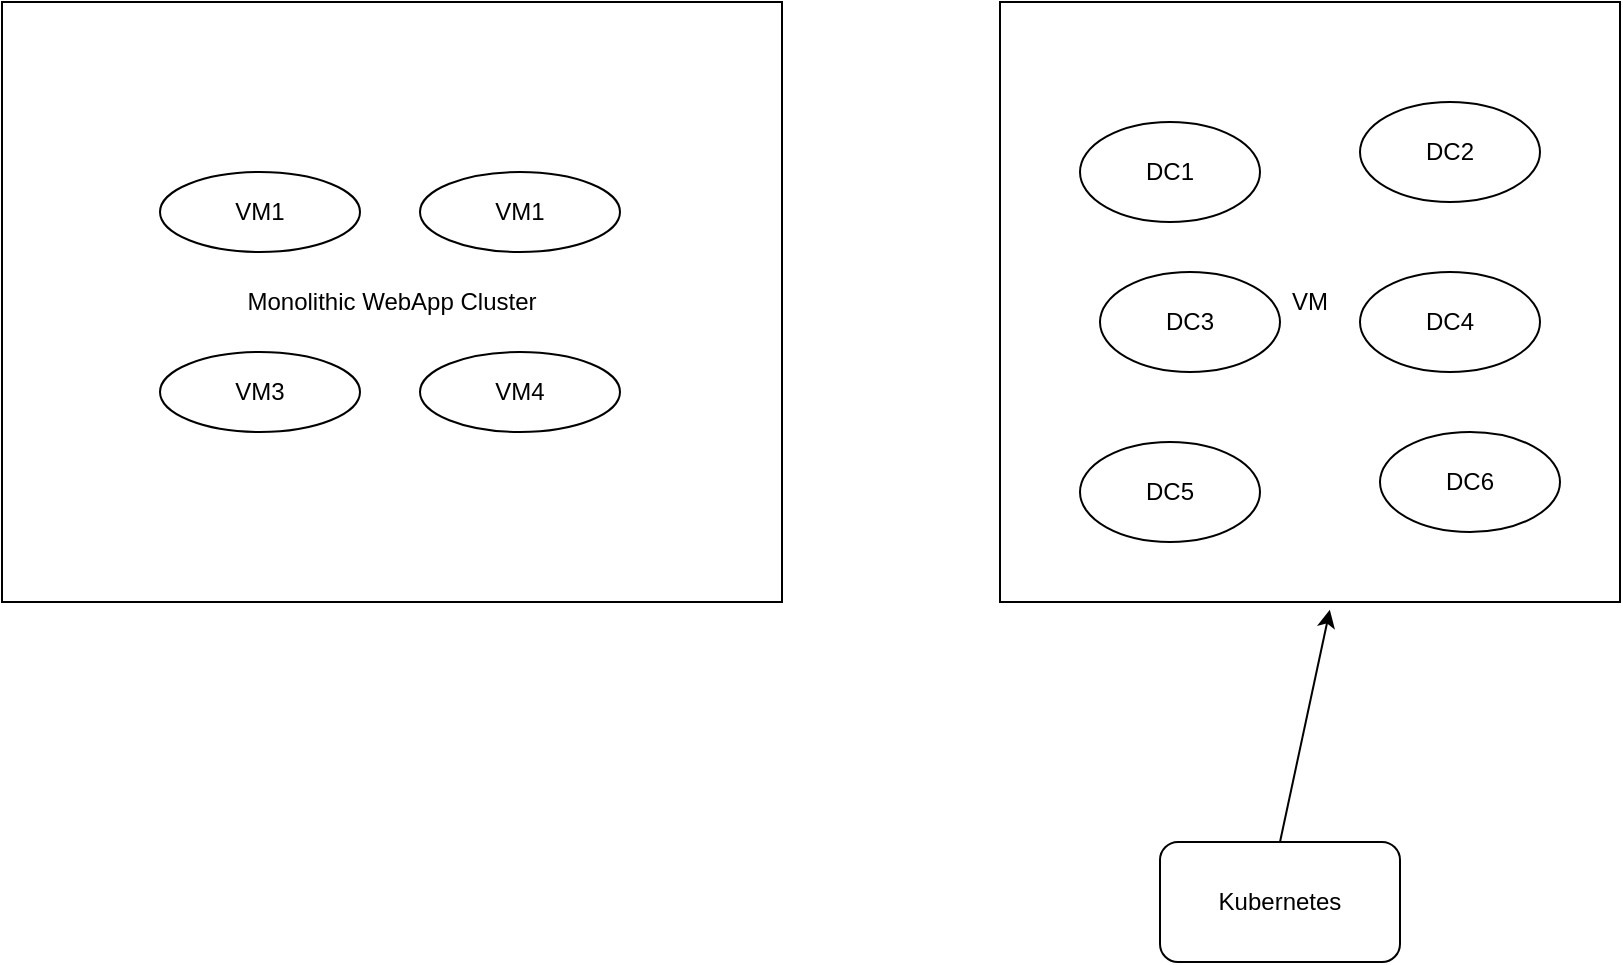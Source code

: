 <mxfile version="13.1.0" type="github">
  <diagram id="BdwqBkt1ta7nYi4JXMoV" name="Page-1">
    <mxGraphModel dx="1186" dy="651" grid="1" gridSize="10" guides="1" tooltips="1" connect="1" arrows="1" fold="1" page="1" pageScale="1" pageWidth="850" pageHeight="1100" math="0" shadow="0">
      <root>
        <mxCell id="0" />
        <mxCell id="1" parent="0" />
        <mxCell id="UuLvZ_INoNhn118RGKSA-1" value="Monolithic WebApp Cluster" style="rounded=0;whiteSpace=wrap;html=1;" vertex="1" parent="1">
          <mxGeometry x="11" y="70" width="390" height="300" as="geometry" />
        </mxCell>
        <mxCell id="UuLvZ_INoNhn118RGKSA-2" value="VM1" style="ellipse;whiteSpace=wrap;html=1;" vertex="1" parent="1">
          <mxGeometry x="90" y="155" width="100" height="40" as="geometry" />
        </mxCell>
        <mxCell id="UuLvZ_INoNhn118RGKSA-3" value="VM1" style="ellipse;whiteSpace=wrap;html=1;" vertex="1" parent="1">
          <mxGeometry x="220" y="155" width="100" height="40" as="geometry" />
        </mxCell>
        <mxCell id="UuLvZ_INoNhn118RGKSA-4" value="VM3" style="ellipse;whiteSpace=wrap;html=1;" vertex="1" parent="1">
          <mxGeometry x="90" y="245" width="100" height="40" as="geometry" />
        </mxCell>
        <mxCell id="UuLvZ_INoNhn118RGKSA-5" value="VM4" style="ellipse;whiteSpace=wrap;html=1;" vertex="1" parent="1">
          <mxGeometry x="220" y="245" width="100" height="40" as="geometry" />
        </mxCell>
        <mxCell id="UuLvZ_INoNhn118RGKSA-8" value="VM" style="rounded=0;whiteSpace=wrap;html=1;" vertex="1" parent="1">
          <mxGeometry x="510" y="70" width="310" height="300" as="geometry" />
        </mxCell>
        <mxCell id="UuLvZ_INoNhn118RGKSA-9" value="DC1" style="ellipse;whiteSpace=wrap;html=1;" vertex="1" parent="1">
          <mxGeometry x="550" y="130" width="90" height="50" as="geometry" />
        </mxCell>
        <mxCell id="UuLvZ_INoNhn118RGKSA-10" value="DC2" style="ellipse;whiteSpace=wrap;html=1;" vertex="1" parent="1">
          <mxGeometry x="690" y="120" width="90" height="50" as="geometry" />
        </mxCell>
        <mxCell id="UuLvZ_INoNhn118RGKSA-11" value="DC3" style="ellipse;whiteSpace=wrap;html=1;" vertex="1" parent="1">
          <mxGeometry x="560" y="205" width="90" height="50" as="geometry" />
        </mxCell>
        <mxCell id="UuLvZ_INoNhn118RGKSA-14" value="Kubernetes" style="rounded=1;whiteSpace=wrap;html=1;" vertex="1" parent="1">
          <mxGeometry x="590" y="490" width="120" height="60" as="geometry" />
        </mxCell>
        <mxCell id="UuLvZ_INoNhn118RGKSA-15" value="" style="endArrow=classic;html=1;exitX=0.5;exitY=0;exitDx=0;exitDy=0;entryX=0.532;entryY=1.013;entryDx=0;entryDy=0;entryPerimeter=0;" edge="1" parent="1" source="UuLvZ_INoNhn118RGKSA-14" target="UuLvZ_INoNhn118RGKSA-8">
          <mxGeometry width="50" height="50" relative="1" as="geometry">
            <mxPoint x="400" y="370" as="sourcePoint" />
            <mxPoint x="450" y="320" as="targetPoint" />
          </mxGeometry>
        </mxCell>
        <mxCell id="UuLvZ_INoNhn118RGKSA-16" value="DC5" style="ellipse;whiteSpace=wrap;html=1;" vertex="1" parent="1">
          <mxGeometry x="550" y="290" width="90" height="50" as="geometry" />
        </mxCell>
        <mxCell id="UuLvZ_INoNhn118RGKSA-17" value="DC4" style="ellipse;whiteSpace=wrap;html=1;" vertex="1" parent="1">
          <mxGeometry x="690" y="205" width="90" height="50" as="geometry" />
        </mxCell>
        <mxCell id="UuLvZ_INoNhn118RGKSA-18" value="DC6" style="ellipse;whiteSpace=wrap;html=1;" vertex="1" parent="1">
          <mxGeometry x="700" y="285" width="90" height="50" as="geometry" />
        </mxCell>
      </root>
    </mxGraphModel>
  </diagram>
</mxfile>
